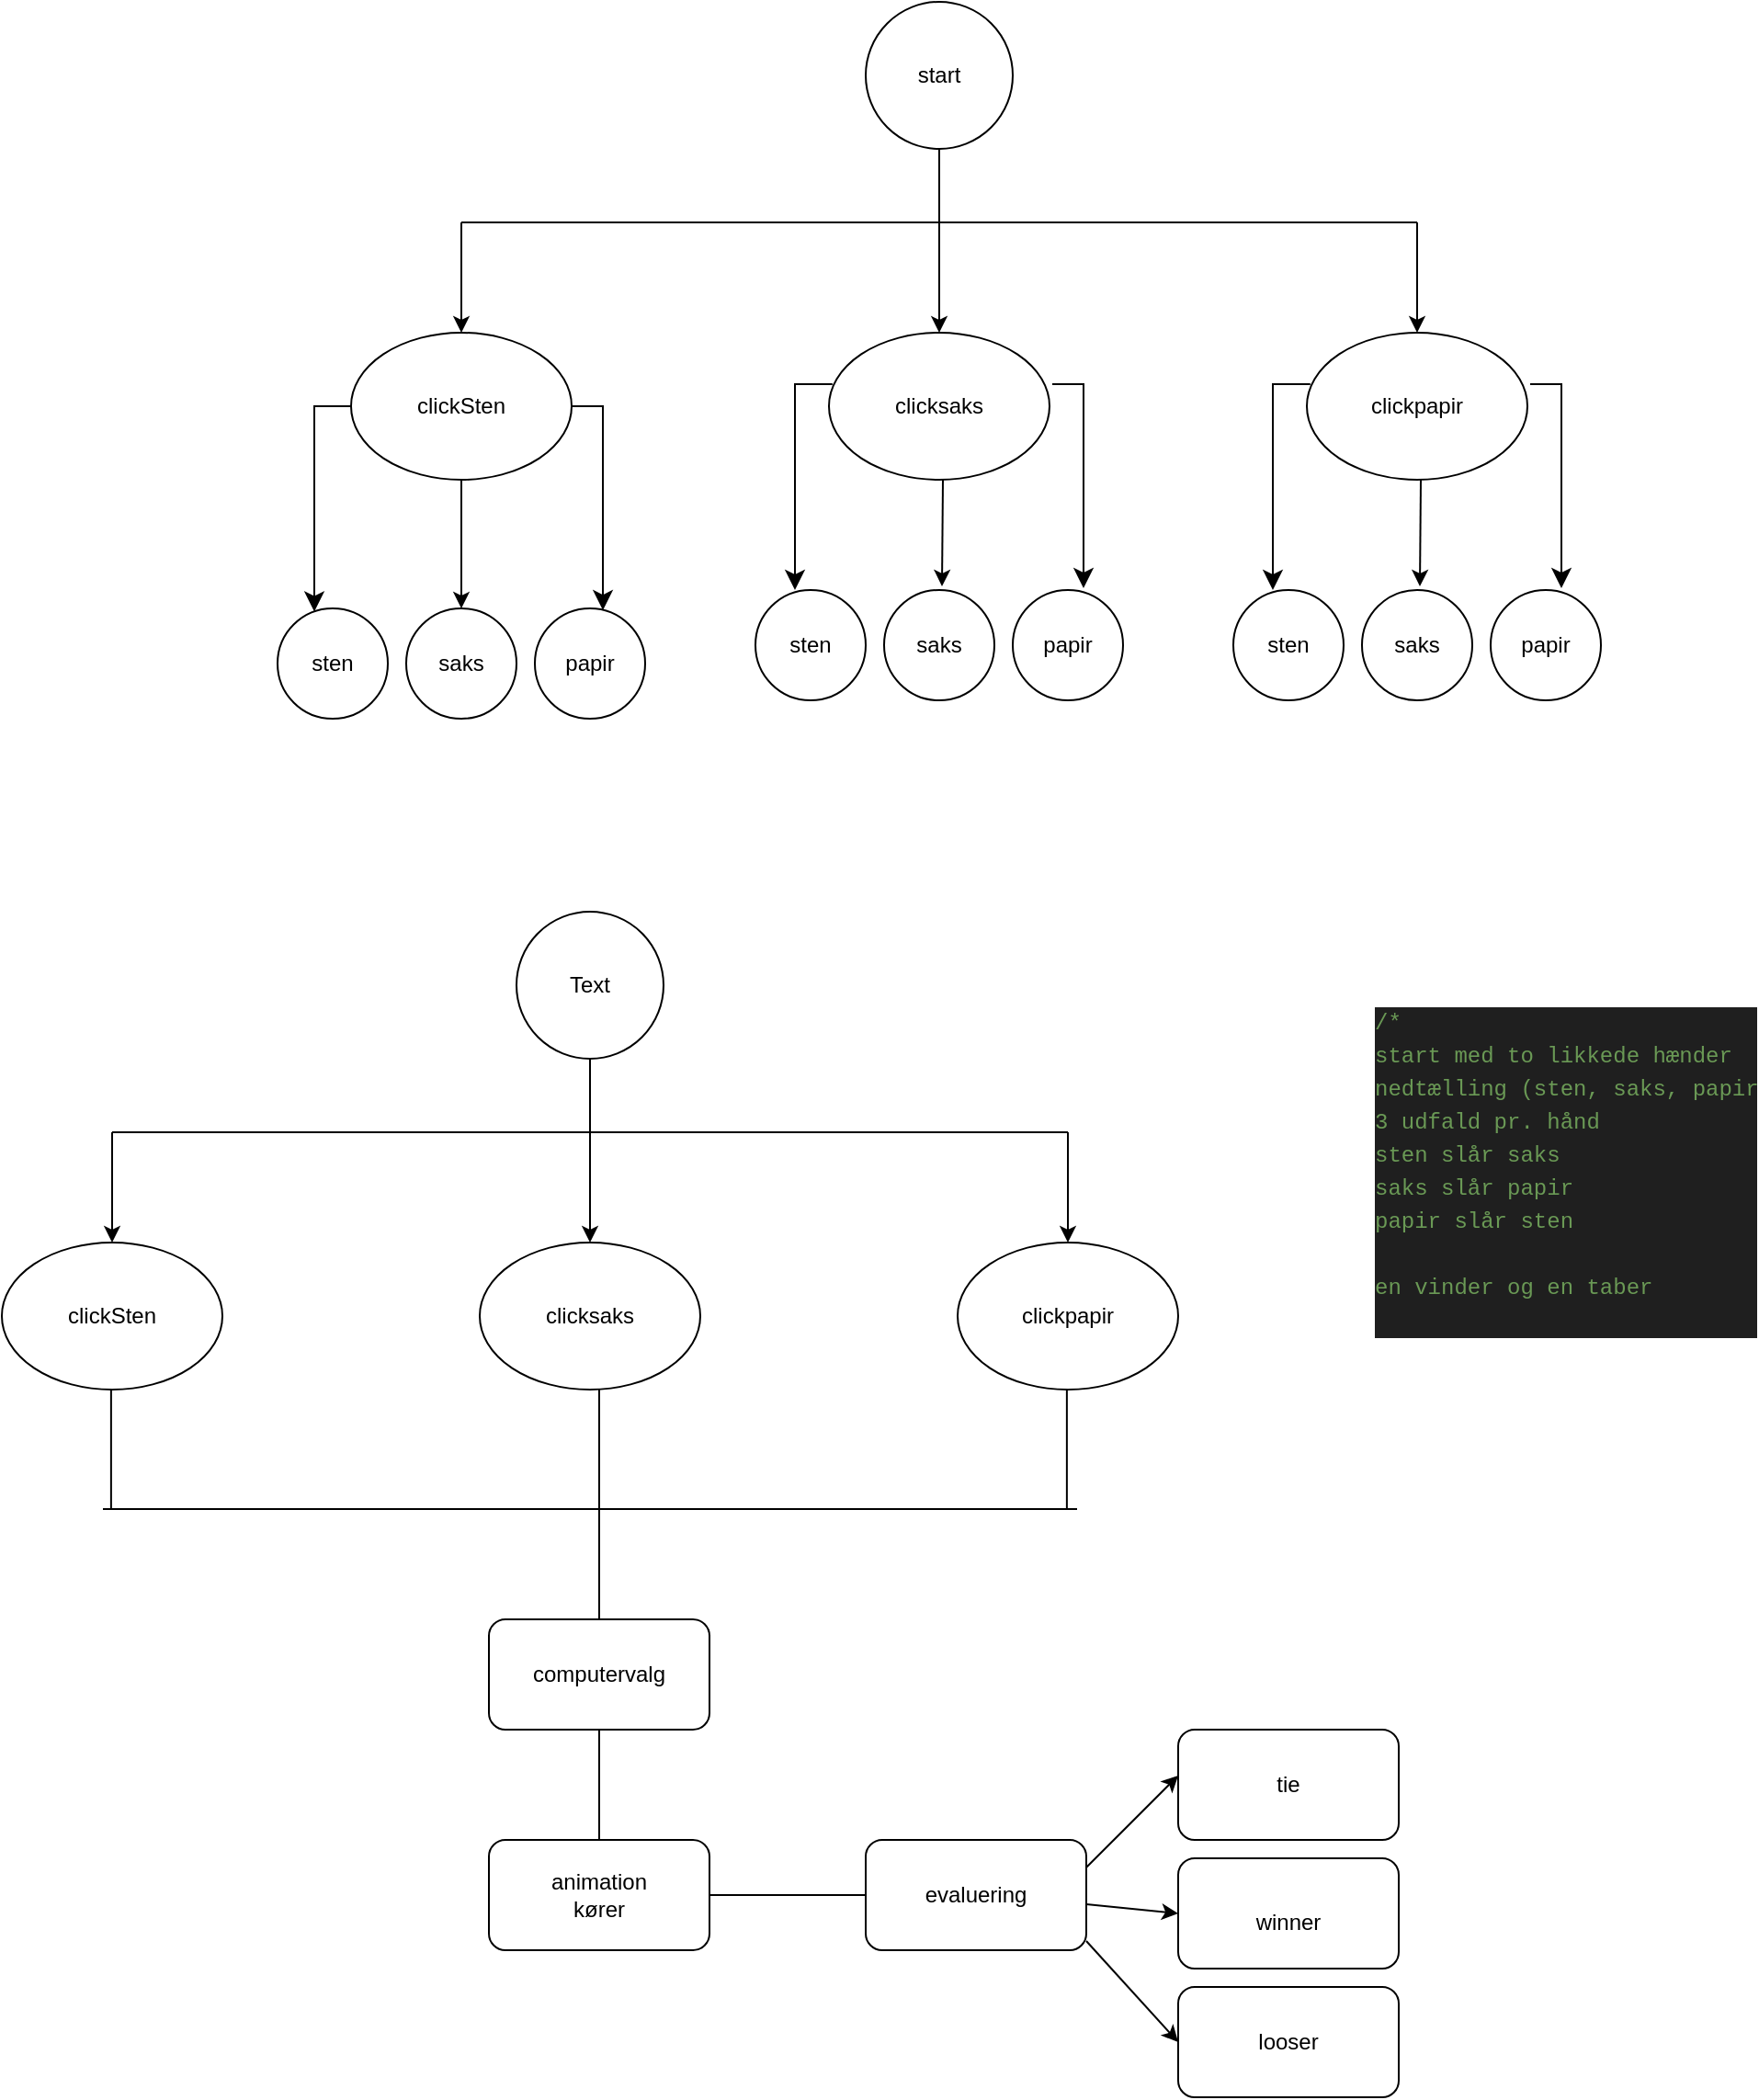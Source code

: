 <mxfile>
    <diagram id="0YpFYIpjuPCRMGFKZ9ST" name="Page-1">
        <mxGraphModel dx="1133" dy="1078" grid="1" gridSize="10" guides="1" tooltips="1" connect="1" arrows="1" fold="1" page="1" pageScale="1" pageWidth="1169" pageHeight="1654" math="0" shadow="0">
            <root>
                <mxCell id="0"/>
                <mxCell id="1" parent="0"/>
                <mxCell id="2" value="" style="ellipse;whiteSpace=wrap;html=1;aspect=fixed;" vertex="1" parent="1">
                    <mxGeometry x="545" width="80" height="80" as="geometry"/>
                </mxCell>
                <mxCell id="3" value="start" style="text;html=1;align=center;verticalAlign=middle;whiteSpace=wrap;rounded=0;" vertex="1" parent="1">
                    <mxGeometry x="555" y="25" width="60" height="30" as="geometry"/>
                </mxCell>
                <mxCell id="4" value="" style="ellipse;whiteSpace=wrap;html=1;" vertex="1" parent="1">
                    <mxGeometry x="265" y="180" width="120" height="80" as="geometry"/>
                </mxCell>
                <mxCell id="5" value="" style="ellipse;whiteSpace=wrap;html=1;" vertex="1" parent="1">
                    <mxGeometry x="525" y="180" width="120" height="80" as="geometry"/>
                </mxCell>
                <mxCell id="6" value="" style="ellipse;whiteSpace=wrap;html=1;" vertex="1" parent="1">
                    <mxGeometry x="785" y="180" width="120" height="80" as="geometry"/>
                </mxCell>
                <mxCell id="7" value="" style="endArrow=classic;html=1;entryX=0.5;entryY=0;entryDx=0;entryDy=0;exitX=0.5;exitY=1;exitDx=0;exitDy=0;" edge="1" parent="1" source="2" target="5">
                    <mxGeometry width="50" height="50" relative="1" as="geometry">
                        <mxPoint x="585" y="160" as="sourcePoint"/>
                        <mxPoint x="635" y="110" as="targetPoint"/>
                    </mxGeometry>
                </mxCell>
                <mxCell id="8" value="clickSten" style="text;html=1;align=center;verticalAlign=middle;whiteSpace=wrap;rounded=0;" vertex="1" parent="1">
                    <mxGeometry x="295" y="205" width="60" height="30" as="geometry"/>
                </mxCell>
                <mxCell id="9" value="clicksaks" style="text;html=1;align=center;verticalAlign=middle;whiteSpace=wrap;rounded=0;" vertex="1" parent="1">
                    <mxGeometry x="555" y="205" width="60" height="30" as="geometry"/>
                </mxCell>
                <mxCell id="10" value="clickpapir" style="text;html=1;align=center;verticalAlign=middle;whiteSpace=wrap;rounded=0;" vertex="1" parent="1">
                    <mxGeometry x="815" y="205" width="60" height="30" as="geometry"/>
                </mxCell>
                <mxCell id="12" value="" style="endArrow=none;html=1;" edge="1" parent="1">
                    <mxGeometry width="50" height="50" relative="1" as="geometry">
                        <mxPoint x="325" y="120" as="sourcePoint"/>
                        <mxPoint x="845" y="120" as="targetPoint"/>
                    </mxGeometry>
                </mxCell>
                <mxCell id="13" value="" style="endArrow=classic;html=1;entryX=0.5;entryY=0;entryDx=0;entryDy=0;" edge="1" parent="1" target="4">
                    <mxGeometry width="50" height="50" relative="1" as="geometry">
                        <mxPoint x="325" y="120" as="sourcePoint"/>
                        <mxPoint x="375" y="70" as="targetPoint"/>
                    </mxGeometry>
                </mxCell>
                <mxCell id="14" value="" style="endArrow=classic;html=1;entryX=0.5;entryY=0;entryDx=0;entryDy=0;" edge="1" parent="1" target="6">
                    <mxGeometry width="50" height="50" relative="1" as="geometry">
                        <mxPoint x="845" y="120" as="sourcePoint"/>
                        <mxPoint x="895" y="70" as="targetPoint"/>
                    </mxGeometry>
                </mxCell>
                <mxCell id="15" value="" style="ellipse;whiteSpace=wrap;html=1;aspect=fixed;" vertex="1" parent="1">
                    <mxGeometry x="365" y="330" width="60" height="60" as="geometry"/>
                </mxCell>
                <mxCell id="16" value="" style="ellipse;whiteSpace=wrap;html=1;aspect=fixed;" vertex="1" parent="1">
                    <mxGeometry x="295" y="330" width="60" height="60" as="geometry"/>
                </mxCell>
                <mxCell id="17" value="" style="ellipse;whiteSpace=wrap;html=1;aspect=fixed;" vertex="1" parent="1">
                    <mxGeometry x="225" y="330" width="60" height="60" as="geometry"/>
                </mxCell>
                <mxCell id="18" value="sten" style="text;html=1;align=center;verticalAlign=middle;whiteSpace=wrap;rounded=0;" vertex="1" parent="1">
                    <mxGeometry x="225" y="345" width="60" height="30" as="geometry"/>
                </mxCell>
                <mxCell id="19" value="saks" style="text;html=1;align=center;verticalAlign=middle;whiteSpace=wrap;rounded=0;" vertex="1" parent="1">
                    <mxGeometry x="295" y="345" width="60" height="30" as="geometry"/>
                </mxCell>
                <mxCell id="20" value="papir" style="text;html=1;align=center;verticalAlign=middle;whiteSpace=wrap;rounded=0;" vertex="1" parent="1">
                    <mxGeometry x="365" y="345" width="60" height="30" as="geometry"/>
                </mxCell>
                <mxCell id="22" value="" style="edgeStyle=segmentEdgeStyle;endArrow=classic;html=1;curved=0;rounded=0;endSize=8;startSize=8;entryX=0.617;entryY=0.017;entryDx=0;entryDy=0;entryPerimeter=0;" edge="1" parent="1" target="15">
                    <mxGeometry width="50" height="50" relative="1" as="geometry">
                        <mxPoint x="385" y="220" as="sourcePoint"/>
                        <mxPoint x="435" y="170" as="targetPoint"/>
                    </mxGeometry>
                </mxCell>
                <mxCell id="23" value="" style="edgeStyle=segmentEdgeStyle;endArrow=classic;html=1;curved=0;rounded=0;endSize=8;startSize=8;" edge="1" parent="1" target="17">
                    <mxGeometry width="50" height="50" relative="1" as="geometry">
                        <mxPoint x="265.38" y="220" as="sourcePoint"/>
                        <mxPoint x="263.88" y="330" as="targetPoint"/>
                        <Array as="points">
                            <mxPoint x="245" y="220"/>
                        </Array>
                    </mxGeometry>
                </mxCell>
                <mxCell id="24" value="" style="endArrow=classic;html=1;" edge="1" parent="1" target="16">
                    <mxGeometry width="50" height="50" relative="1" as="geometry">
                        <mxPoint x="325" y="260" as="sourcePoint"/>
                        <mxPoint x="375" y="210" as="targetPoint"/>
                    </mxGeometry>
                </mxCell>
                <mxCell id="25" value="" style="ellipse;whiteSpace=wrap;html=1;aspect=fixed;" vertex="1" parent="1">
                    <mxGeometry x="625" y="320" width="60" height="60" as="geometry"/>
                </mxCell>
                <mxCell id="26" value="" style="ellipse;whiteSpace=wrap;html=1;aspect=fixed;" vertex="1" parent="1">
                    <mxGeometry x="555" y="320" width="60" height="60" as="geometry"/>
                </mxCell>
                <mxCell id="27" value="" style="ellipse;whiteSpace=wrap;html=1;aspect=fixed;" vertex="1" parent="1">
                    <mxGeometry x="485" y="320" width="60" height="60" as="geometry"/>
                </mxCell>
                <mxCell id="28" value="sten" style="text;html=1;align=center;verticalAlign=middle;whiteSpace=wrap;rounded=0;" vertex="1" parent="1">
                    <mxGeometry x="485" y="335" width="60" height="30" as="geometry"/>
                </mxCell>
                <mxCell id="29" value="saks" style="text;html=1;align=center;verticalAlign=middle;whiteSpace=wrap;rounded=0;" vertex="1" parent="1">
                    <mxGeometry x="555" y="335" width="60" height="30" as="geometry"/>
                </mxCell>
                <mxCell id="30" value="papir" style="text;html=1;align=center;verticalAlign=middle;whiteSpace=wrap;rounded=0;" vertex="1" parent="1">
                    <mxGeometry x="625" y="335" width="60" height="30" as="geometry"/>
                </mxCell>
                <mxCell id="31" value="" style="ellipse;whiteSpace=wrap;html=1;aspect=fixed;" vertex="1" parent="1">
                    <mxGeometry x="885" y="320" width="60" height="60" as="geometry"/>
                </mxCell>
                <mxCell id="32" value="" style="ellipse;whiteSpace=wrap;html=1;aspect=fixed;" vertex="1" parent="1">
                    <mxGeometry x="815" y="320" width="60" height="60" as="geometry"/>
                </mxCell>
                <mxCell id="33" value="" style="ellipse;whiteSpace=wrap;html=1;aspect=fixed;" vertex="1" parent="1">
                    <mxGeometry x="745" y="320" width="60" height="60" as="geometry"/>
                </mxCell>
                <mxCell id="34" value="sten" style="text;html=1;align=center;verticalAlign=middle;whiteSpace=wrap;rounded=0;" vertex="1" parent="1">
                    <mxGeometry x="745" y="335" width="60" height="30" as="geometry"/>
                </mxCell>
                <mxCell id="35" value="saks" style="text;html=1;align=center;verticalAlign=middle;whiteSpace=wrap;rounded=0;" vertex="1" parent="1">
                    <mxGeometry x="815" y="335" width="60" height="30" as="geometry"/>
                </mxCell>
                <mxCell id="36" value="papir" style="text;html=1;align=center;verticalAlign=middle;whiteSpace=wrap;rounded=0;" vertex="1" parent="1">
                    <mxGeometry x="885" y="335" width="60" height="30" as="geometry"/>
                </mxCell>
                <mxCell id="37" value="" style="edgeStyle=segmentEdgeStyle;endArrow=classic;html=1;curved=0;rounded=0;endSize=8;startSize=8;entryX=0.617;entryY=0.017;entryDx=0;entryDy=0;entryPerimeter=0;" edge="1" parent="1">
                    <mxGeometry width="50" height="50" relative="1" as="geometry">
                        <mxPoint x="646.5" y="208" as="sourcePoint"/>
                        <mxPoint x="663.5" y="319" as="targetPoint"/>
                    </mxGeometry>
                </mxCell>
                <mxCell id="38" value="" style="edgeStyle=segmentEdgeStyle;endArrow=classic;html=1;curved=0;rounded=0;endSize=8;startSize=8;" edge="1" parent="1">
                    <mxGeometry width="50" height="50" relative="1" as="geometry">
                        <mxPoint x="526.88" y="208" as="sourcePoint"/>
                        <mxPoint x="506.5" y="320" as="targetPoint"/>
                        <Array as="points">
                            <mxPoint x="506.5" y="208"/>
                        </Array>
                    </mxGeometry>
                </mxCell>
                <mxCell id="39" value="" style="endArrow=classic;html=1;" edge="1" parent="1">
                    <mxGeometry width="50" height="50" relative="1" as="geometry">
                        <mxPoint x="587" y="260" as="sourcePoint"/>
                        <mxPoint x="586.5" y="318" as="targetPoint"/>
                    </mxGeometry>
                </mxCell>
                <mxCell id="40" value="" style="edgeStyle=segmentEdgeStyle;endArrow=classic;html=1;curved=0;rounded=0;endSize=8;startSize=8;entryX=0.617;entryY=0.017;entryDx=0;entryDy=0;entryPerimeter=0;" edge="1" parent="1">
                    <mxGeometry width="50" height="50" relative="1" as="geometry">
                        <mxPoint x="906.5" y="208" as="sourcePoint"/>
                        <mxPoint x="923.5" y="319" as="targetPoint"/>
                    </mxGeometry>
                </mxCell>
                <mxCell id="41" value="" style="edgeStyle=segmentEdgeStyle;endArrow=classic;html=1;curved=0;rounded=0;endSize=8;startSize=8;" edge="1" parent="1">
                    <mxGeometry width="50" height="50" relative="1" as="geometry">
                        <mxPoint x="786.88" y="208" as="sourcePoint"/>
                        <mxPoint x="766.5" y="320" as="targetPoint"/>
                        <Array as="points">
                            <mxPoint x="766.5" y="208"/>
                        </Array>
                    </mxGeometry>
                </mxCell>
                <mxCell id="42" value="" style="endArrow=classic;html=1;" edge="1" parent="1">
                    <mxGeometry width="50" height="50" relative="1" as="geometry">
                        <mxPoint x="847" y="260" as="sourcePoint"/>
                        <mxPoint x="846.5" y="318" as="targetPoint"/>
                    </mxGeometry>
                </mxCell>
                <mxCell id="45" value="start" style="text;html=1;align=center;verticalAlign=middle;whiteSpace=wrap;rounded=0;" vertex="1" parent="1">
                    <mxGeometry x="365" y="520" width="60" height="30" as="geometry"/>
                </mxCell>
                <mxCell id="46" value="" style="ellipse;whiteSpace=wrap;html=1;" vertex="1" parent="1">
                    <mxGeometry x="75" y="675" width="120" height="80" as="geometry"/>
                </mxCell>
                <mxCell id="47" value="" style="ellipse;whiteSpace=wrap;html=1;" vertex="1" parent="1">
                    <mxGeometry x="335" y="675" width="120" height="80" as="geometry"/>
                </mxCell>
                <mxCell id="48" value="" style="ellipse;whiteSpace=wrap;html=1;" vertex="1" parent="1">
                    <mxGeometry x="595" y="675" width="120" height="80" as="geometry"/>
                </mxCell>
                <mxCell id="49" value="" style="endArrow=classic;html=1;entryX=0.5;entryY=0;entryDx=0;entryDy=0;exitX=0.5;exitY=1;exitDx=0;exitDy=0;" edge="1" parent="1" target="47">
                    <mxGeometry width="50" height="50" relative="1" as="geometry">
                        <mxPoint x="395" y="575" as="sourcePoint"/>
                        <mxPoint x="445" y="605" as="targetPoint"/>
                    </mxGeometry>
                </mxCell>
                <mxCell id="50" value="clickSten" style="text;html=1;align=center;verticalAlign=middle;whiteSpace=wrap;rounded=0;" vertex="1" parent="1">
                    <mxGeometry x="105" y="700" width="60" height="30" as="geometry"/>
                </mxCell>
                <mxCell id="51" value="clicksaks" style="text;html=1;align=center;verticalAlign=middle;whiteSpace=wrap;rounded=0;" vertex="1" parent="1">
                    <mxGeometry x="365" y="700" width="60" height="30" as="geometry"/>
                </mxCell>
                <mxCell id="52" value="clickpapir" style="text;html=1;align=center;verticalAlign=middle;whiteSpace=wrap;rounded=0;" vertex="1" parent="1">
                    <mxGeometry x="625" y="700" width="60" height="30" as="geometry"/>
                </mxCell>
                <mxCell id="53" value="" style="endArrow=none;html=1;" edge="1" parent="1">
                    <mxGeometry width="50" height="50" relative="1" as="geometry">
                        <mxPoint x="135" y="615" as="sourcePoint"/>
                        <mxPoint x="655" y="615" as="targetPoint"/>
                    </mxGeometry>
                </mxCell>
                <mxCell id="54" value="" style="endArrow=classic;html=1;entryX=0.5;entryY=0;entryDx=0;entryDy=0;" edge="1" parent="1" target="46">
                    <mxGeometry width="50" height="50" relative="1" as="geometry">
                        <mxPoint x="135" y="615" as="sourcePoint"/>
                        <mxPoint x="185" y="565" as="targetPoint"/>
                    </mxGeometry>
                </mxCell>
                <mxCell id="55" value="" style="endArrow=classic;html=1;entryX=0.5;entryY=0;entryDx=0;entryDy=0;" edge="1" parent="1" target="48">
                    <mxGeometry width="50" height="50" relative="1" as="geometry">
                        <mxPoint x="655" y="615" as="sourcePoint"/>
                        <mxPoint x="705" y="565" as="targetPoint"/>
                    </mxGeometry>
                </mxCell>
                <mxCell id="83" value="" style="endArrow=none;html=1;" edge="1" parent="1">
                    <mxGeometry width="50" height="50" relative="1" as="geometry">
                        <mxPoint x="134.44" y="820" as="sourcePoint"/>
                        <mxPoint x="134.44" y="755" as="targetPoint"/>
                    </mxGeometry>
                </mxCell>
                <mxCell id="84" value="" style="endArrow=none;html=1;" edge="1" parent="1">
                    <mxGeometry width="50" height="50" relative="1" as="geometry">
                        <mxPoint x="654.44" y="820" as="sourcePoint"/>
                        <mxPoint x="654.44" y="755" as="targetPoint"/>
                    </mxGeometry>
                </mxCell>
                <mxCell id="85" value="" style="endArrow=none;html=1;" edge="1" parent="1">
                    <mxGeometry width="50" height="50" relative="1" as="geometry">
                        <mxPoint x="400" y="820" as="sourcePoint"/>
                        <mxPoint x="400" y="755" as="targetPoint"/>
                    </mxGeometry>
                </mxCell>
                <mxCell id="86" value="" style="endArrow=none;html=1;" edge="1" parent="1">
                    <mxGeometry width="50" height="50" relative="1" as="geometry">
                        <mxPoint x="130" y="820" as="sourcePoint"/>
                        <mxPoint x="660" y="820" as="targetPoint"/>
                    </mxGeometry>
                </mxCell>
                <mxCell id="87" value="" style="ellipse;whiteSpace=wrap;html=1;aspect=fixed;" vertex="1" parent="1">
                    <mxGeometry x="355" y="495" width="80" height="80" as="geometry"/>
                </mxCell>
                <mxCell id="88" value="Text" style="text;html=1;align=center;verticalAlign=middle;whiteSpace=wrap;rounded=0;" vertex="1" parent="1">
                    <mxGeometry x="365" y="520" width="60" height="30" as="geometry"/>
                </mxCell>
                <mxCell id="89" value="" style="rounded=1;whiteSpace=wrap;html=1;" vertex="1" parent="1">
                    <mxGeometry x="340" y="880" width="120" height="60" as="geometry"/>
                </mxCell>
                <mxCell id="90" value="computervalg" style="text;html=1;align=center;verticalAlign=middle;whiteSpace=wrap;rounded=0;" vertex="1" parent="1">
                    <mxGeometry x="370" y="895" width="60" height="30" as="geometry"/>
                </mxCell>
                <mxCell id="91" value="" style="rounded=1;whiteSpace=wrap;html=1;" vertex="1" parent="1">
                    <mxGeometry x="340" y="1000" width="120" height="60" as="geometry"/>
                </mxCell>
                <mxCell id="92" value="animation&lt;div&gt;kører&lt;/div&gt;" style="text;html=1;align=center;verticalAlign=middle;whiteSpace=wrap;rounded=0;" vertex="1" parent="1">
                    <mxGeometry x="370" y="1015" width="60" height="30" as="geometry"/>
                </mxCell>
                <mxCell id="93" value="" style="endArrow=none;html=1;exitX=0.5;exitY=0;exitDx=0;exitDy=0;" edge="1" parent="1" source="91">
                    <mxGeometry width="50" height="50" relative="1" as="geometry">
                        <mxPoint x="350" y="990" as="sourcePoint"/>
                        <mxPoint x="400" y="940" as="targetPoint"/>
                    </mxGeometry>
                </mxCell>
                <mxCell id="94" value="" style="endArrow=none;html=1;exitX=0.5;exitY=0;exitDx=0;exitDy=0;" edge="1" parent="1" source="89">
                    <mxGeometry width="50" height="50" relative="1" as="geometry">
                        <mxPoint x="350" y="870" as="sourcePoint"/>
                        <mxPoint x="400" y="820" as="targetPoint"/>
                    </mxGeometry>
                </mxCell>
                <mxCell id="95" value="" style="rounded=1;whiteSpace=wrap;html=1;" vertex="1" parent="1">
                    <mxGeometry x="545" y="1000" width="120" height="60" as="geometry"/>
                </mxCell>
                <mxCell id="96" value="evaluering" style="text;html=1;align=center;verticalAlign=middle;whiteSpace=wrap;rounded=0;" vertex="1" parent="1">
                    <mxGeometry x="575" y="1015" width="60" height="30" as="geometry"/>
                </mxCell>
                <mxCell id="97" value="" style="rounded=1;whiteSpace=wrap;html=1;" vertex="1" parent="1">
                    <mxGeometry x="715" y="1080" width="120" height="60" as="geometry"/>
                </mxCell>
                <mxCell id="98" value="" style="rounded=1;whiteSpace=wrap;html=1;" vertex="1" parent="1">
                    <mxGeometry x="715" y="1010" width="120" height="60" as="geometry"/>
                </mxCell>
                <mxCell id="99" value="" style="rounded=1;whiteSpace=wrap;html=1;" vertex="1" parent="1">
                    <mxGeometry x="715" y="940" width="120" height="60" as="geometry"/>
                </mxCell>
                <mxCell id="100" value="looser" style="text;html=1;align=center;verticalAlign=middle;whiteSpace=wrap;rounded=0;" vertex="1" parent="1">
                    <mxGeometry x="745" y="1095" width="60" height="30" as="geometry"/>
                </mxCell>
                <mxCell id="101" value="winner" style="text;html=1;align=center;verticalAlign=middle;whiteSpace=wrap;rounded=0;" vertex="1" parent="1">
                    <mxGeometry x="745" y="1030" width="60" height="30" as="geometry"/>
                </mxCell>
                <mxCell id="102" value="tie" style="text;html=1;align=center;verticalAlign=middle;whiteSpace=wrap;rounded=0;" vertex="1" parent="1">
                    <mxGeometry x="745" y="955" width="60" height="30" as="geometry"/>
                </mxCell>
                <mxCell id="103" value="" style="endArrow=none;html=1;entryX=0;entryY=0.5;entryDx=0;entryDy=0;" edge="1" parent="1" target="95">
                    <mxGeometry width="50" height="50" relative="1" as="geometry">
                        <mxPoint x="460" y="1030" as="sourcePoint"/>
                        <mxPoint x="510" y="980" as="targetPoint"/>
                    </mxGeometry>
                </mxCell>
                <mxCell id="104" value="" style="endArrow=classic;html=1;entryX=0;entryY=0.5;entryDx=0;entryDy=0;" edge="1" parent="1" target="98">
                    <mxGeometry width="50" height="50" relative="1" as="geometry">
                        <mxPoint x="665" y="1035" as="sourcePoint"/>
                        <mxPoint x="715" y="985" as="targetPoint"/>
                    </mxGeometry>
                </mxCell>
                <mxCell id="105" value="" style="endArrow=classic;html=1;entryX=0;entryY=0.5;entryDx=0;entryDy=0;" edge="1" parent="1" target="97">
                    <mxGeometry width="50" height="50" relative="1" as="geometry">
                        <mxPoint x="665" y="1055" as="sourcePoint"/>
                        <mxPoint x="715" y="1005" as="targetPoint"/>
                    </mxGeometry>
                </mxCell>
                <mxCell id="106" value="" style="endArrow=classic;html=1;" edge="1" parent="1">
                    <mxGeometry width="50" height="50" relative="1" as="geometry">
                        <mxPoint x="665" y="1015" as="sourcePoint"/>
                        <mxPoint x="715" y="965" as="targetPoint"/>
                    </mxGeometry>
                </mxCell>
                <mxCell id="107" value="&lt;h1 style=&quot;margin-top: 0px;&quot;&gt;&lt;div style=&quot;color: #cccccc;background-color: #1f1f1f;font-family: Menlo, Monaco, &#39;Courier New&#39;, monospace;font-weight: normal;font-size: 12px;line-height: 18px;white-space: pre;&quot;&gt;&lt;div&gt;&lt;span style=&quot;color: #6a9955;&quot;&gt;/*&lt;/span&gt;&lt;/div&gt;&lt;div&gt;&lt;span style=&quot;color: #6a9955;&quot;&gt;start med to likkede hænder &lt;/span&gt;&lt;/div&gt;&lt;div&gt;&lt;span style=&quot;color: #6a9955;&quot;&gt;nedtælling (sten, saks, papir)&lt;/span&gt;&lt;/div&gt;&lt;div&gt;&lt;span style=&quot;color: #6a9955;&quot;&gt;3 udfald pr. hånd &lt;/span&gt;&lt;/div&gt;&lt;div&gt;&lt;span style=&quot;color: #6a9955;&quot;&gt;sten slår saks &lt;/span&gt;&lt;/div&gt;&lt;div&gt;&lt;span style=&quot;color: #6a9955;&quot;&gt;saks slår papir &lt;/span&gt;&lt;/div&gt;&lt;div&gt;&lt;span style=&quot;color: #6a9955;&quot;&gt;papir slår sten &lt;/span&gt;&lt;/div&gt;&lt;br&gt;&lt;div&gt;&lt;span style=&quot;color: #6a9955;&quot;&gt;en vinder og en taber &lt;/span&gt;&lt;/div&gt;&lt;div&gt;&lt;span style=&quot;color: #6a9955;&quot;&gt;&lt;br&gt;&lt;/span&gt;&lt;/div&gt;&lt;/div&gt;&lt;/h1&gt;" style="text;html=1;whiteSpace=wrap;overflow=hidden;rounded=0;" vertex="1" parent="1">
                    <mxGeometry x="820" y="540" width="210" height="290" as="geometry"/>
                </mxCell>
            </root>
        </mxGraphModel>
    </diagram>
</mxfile>